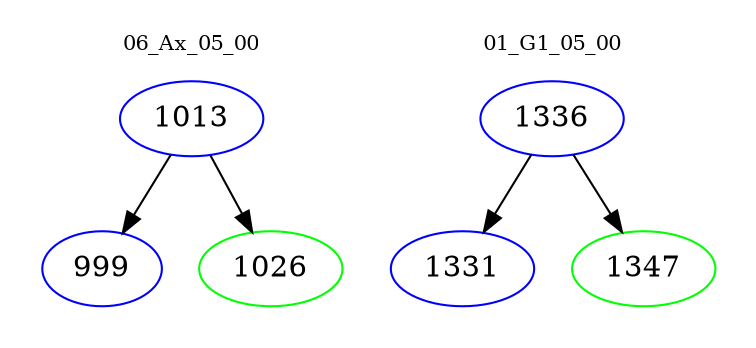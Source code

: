 digraph{
subgraph cluster_0 {
color = white
label = "06_Ax_05_00";
fontsize=10;
T0_1013 [label="1013", color="blue"]
T0_1013 -> T0_999 [color="black"]
T0_999 [label="999", color="blue"]
T0_1013 -> T0_1026 [color="black"]
T0_1026 [label="1026", color="green"]
}
subgraph cluster_1 {
color = white
label = "01_G1_05_00";
fontsize=10;
T1_1336 [label="1336", color="blue"]
T1_1336 -> T1_1331 [color="black"]
T1_1331 [label="1331", color="blue"]
T1_1336 -> T1_1347 [color="black"]
T1_1347 [label="1347", color="green"]
}
}
